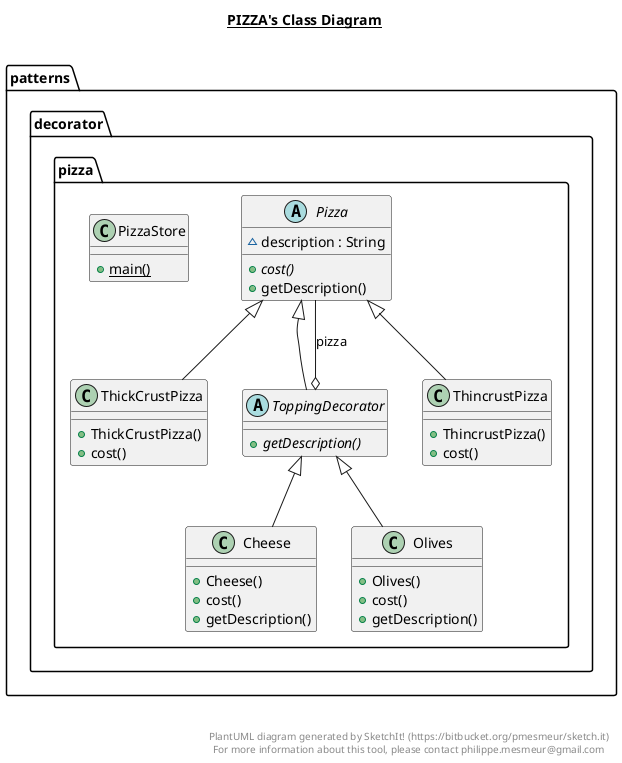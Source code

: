 @startuml
title __PIZZA's Class Diagram__\n

  namespace patterns.decorator.pizza {
    class patterns.decorator.pizza.Cheese {
        + Cheese()
        + cost()
        + getDescription()
    }
  }
  

  namespace patterns.decorator.pizza {
    class patterns.decorator.pizza.Olives {
        + Olives()
        + cost()
        + getDescription()
    }
  }
  

  namespace patterns.decorator.pizza {
    abstract class patterns.decorator.pizza.Pizza {
        ~ description : String
        {abstract} + cost()
        + getDescription()
    }
  }
  

  namespace patterns.decorator.pizza {
    class patterns.decorator.pizza.PizzaStore {
        {static} + main()
    }
  }
  

  namespace patterns.decorator.pizza {
    class patterns.decorator.pizza.ThickCrustPizza {
        + ThickCrustPizza()
        + cost()
    }
  }
  

  namespace patterns.decorator.pizza {
    class patterns.decorator.pizza.ThincrustPizza {
        + ThincrustPizza()
        + cost()
    }
  }
  

  namespace patterns.decorator.pizza {
    abstract class patterns.decorator.pizza.ToppingDecorator {
        {abstract} + getDescription()
    }
  }
  

  patterns.decorator.pizza.Cheese -up-|> patterns.decorator.pizza.ToppingDecorator
  patterns.decorator.pizza.Olives -up-|> patterns.decorator.pizza.ToppingDecorator
  patterns.decorator.pizza.ThickCrustPizza -up-|> patterns.decorator.pizza.Pizza
  patterns.decorator.pizza.ThincrustPizza -up-|> patterns.decorator.pizza.Pizza
  patterns.decorator.pizza.ToppingDecorator -up-|> patterns.decorator.pizza.Pizza
  patterns.decorator.pizza.ToppingDecorator o-- patterns.decorator.pizza.Pizza : pizza


right footer


PlantUML diagram generated by SketchIt! (https://bitbucket.org/pmesmeur/sketch.it)
For more information about this tool, please contact philippe.mesmeur@gmail.com
endfooter

@enduml
